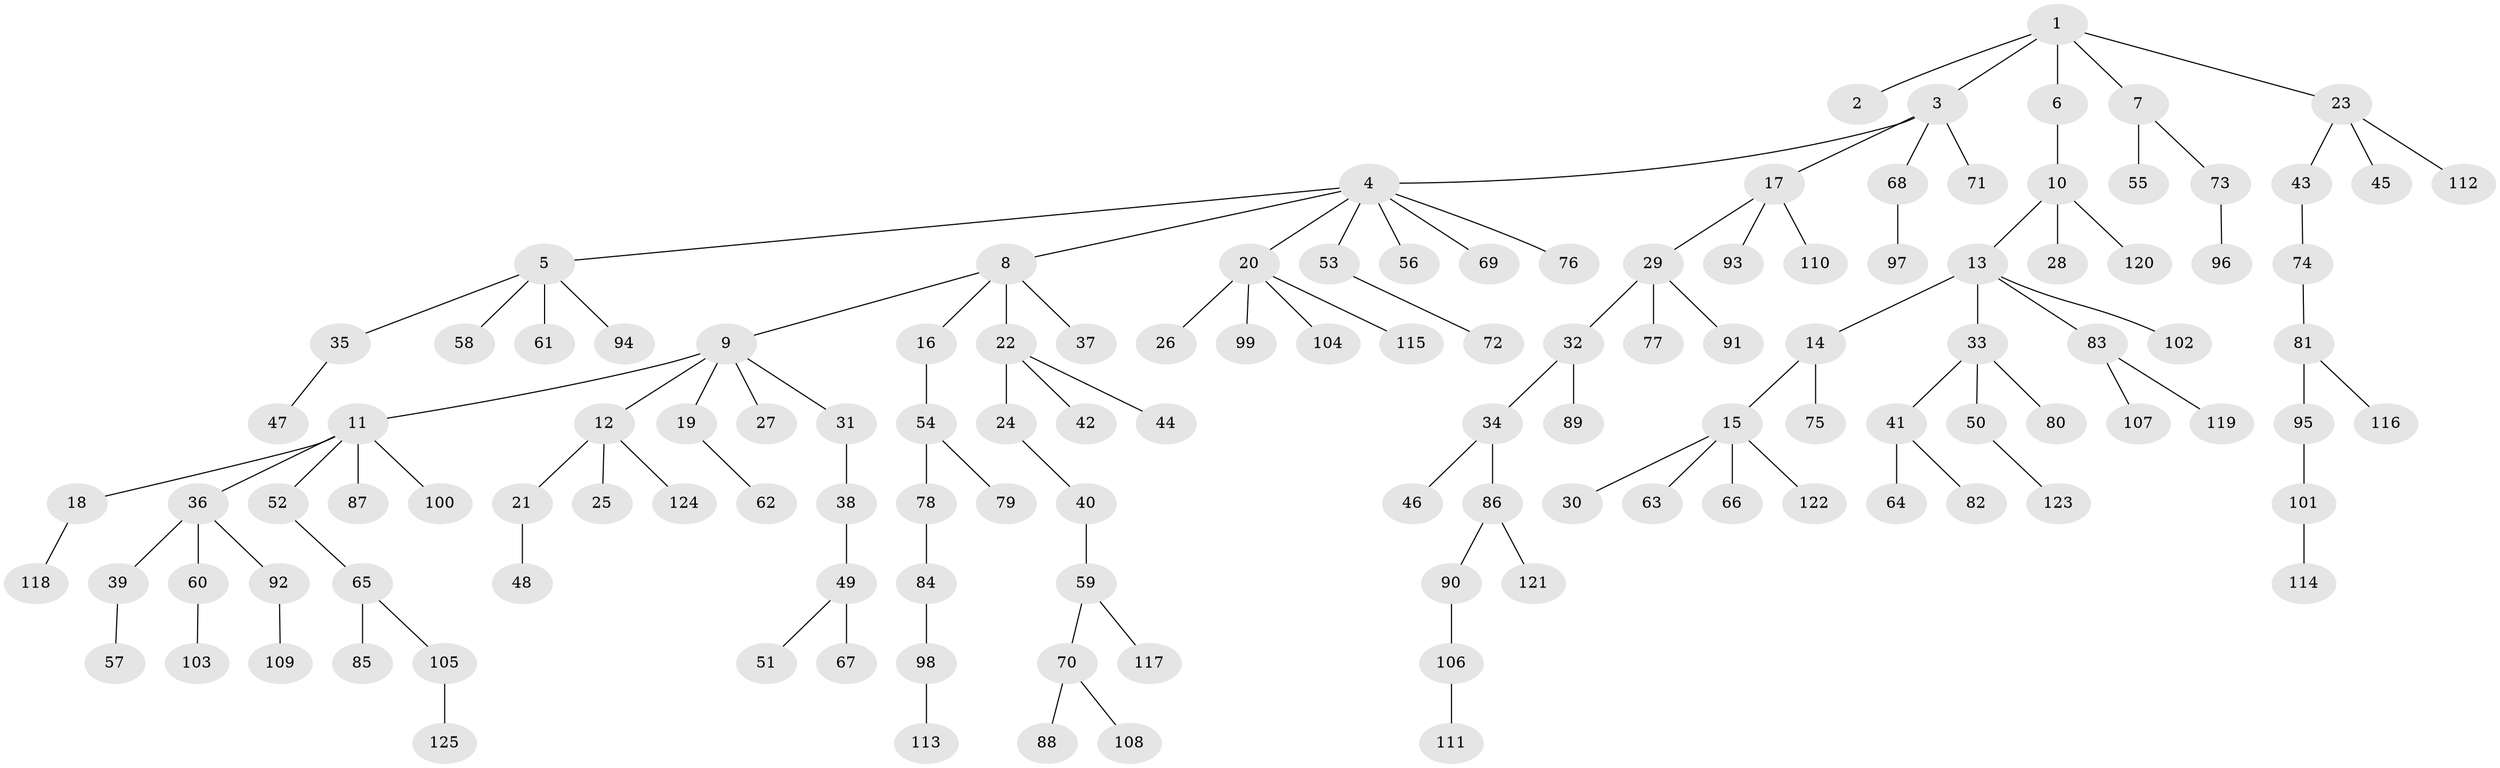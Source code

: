 // coarse degree distribution, {5: 0.033707865168539325, 1: 0.5280898876404494, 11: 0.011235955056179775, 4: 0.033707865168539325, 2: 0.2696629213483146, 7: 0.011235955056179775, 6: 0.02247191011235955, 3: 0.0898876404494382}
// Generated by graph-tools (version 1.1) at 2025/42/03/06/25 10:42:04]
// undirected, 125 vertices, 124 edges
graph export_dot {
graph [start="1"]
  node [color=gray90,style=filled];
  1;
  2;
  3;
  4;
  5;
  6;
  7;
  8;
  9;
  10;
  11;
  12;
  13;
  14;
  15;
  16;
  17;
  18;
  19;
  20;
  21;
  22;
  23;
  24;
  25;
  26;
  27;
  28;
  29;
  30;
  31;
  32;
  33;
  34;
  35;
  36;
  37;
  38;
  39;
  40;
  41;
  42;
  43;
  44;
  45;
  46;
  47;
  48;
  49;
  50;
  51;
  52;
  53;
  54;
  55;
  56;
  57;
  58;
  59;
  60;
  61;
  62;
  63;
  64;
  65;
  66;
  67;
  68;
  69;
  70;
  71;
  72;
  73;
  74;
  75;
  76;
  77;
  78;
  79;
  80;
  81;
  82;
  83;
  84;
  85;
  86;
  87;
  88;
  89;
  90;
  91;
  92;
  93;
  94;
  95;
  96;
  97;
  98;
  99;
  100;
  101;
  102;
  103;
  104;
  105;
  106;
  107;
  108;
  109;
  110;
  111;
  112;
  113;
  114;
  115;
  116;
  117;
  118;
  119;
  120;
  121;
  122;
  123;
  124;
  125;
  1 -- 2;
  1 -- 3;
  1 -- 6;
  1 -- 7;
  1 -- 23;
  3 -- 4;
  3 -- 17;
  3 -- 68;
  3 -- 71;
  4 -- 5;
  4 -- 8;
  4 -- 20;
  4 -- 53;
  4 -- 56;
  4 -- 69;
  4 -- 76;
  5 -- 35;
  5 -- 58;
  5 -- 61;
  5 -- 94;
  6 -- 10;
  7 -- 55;
  7 -- 73;
  8 -- 9;
  8 -- 16;
  8 -- 22;
  8 -- 37;
  9 -- 11;
  9 -- 12;
  9 -- 19;
  9 -- 27;
  9 -- 31;
  10 -- 13;
  10 -- 28;
  10 -- 120;
  11 -- 18;
  11 -- 36;
  11 -- 52;
  11 -- 87;
  11 -- 100;
  12 -- 21;
  12 -- 25;
  12 -- 124;
  13 -- 14;
  13 -- 33;
  13 -- 83;
  13 -- 102;
  14 -- 15;
  14 -- 75;
  15 -- 30;
  15 -- 63;
  15 -- 66;
  15 -- 122;
  16 -- 54;
  17 -- 29;
  17 -- 93;
  17 -- 110;
  18 -- 118;
  19 -- 62;
  20 -- 26;
  20 -- 99;
  20 -- 104;
  20 -- 115;
  21 -- 48;
  22 -- 24;
  22 -- 42;
  22 -- 44;
  23 -- 43;
  23 -- 45;
  23 -- 112;
  24 -- 40;
  29 -- 32;
  29 -- 77;
  29 -- 91;
  31 -- 38;
  32 -- 34;
  32 -- 89;
  33 -- 41;
  33 -- 50;
  33 -- 80;
  34 -- 46;
  34 -- 86;
  35 -- 47;
  36 -- 39;
  36 -- 60;
  36 -- 92;
  38 -- 49;
  39 -- 57;
  40 -- 59;
  41 -- 64;
  41 -- 82;
  43 -- 74;
  49 -- 51;
  49 -- 67;
  50 -- 123;
  52 -- 65;
  53 -- 72;
  54 -- 78;
  54 -- 79;
  59 -- 70;
  59 -- 117;
  60 -- 103;
  65 -- 85;
  65 -- 105;
  68 -- 97;
  70 -- 88;
  70 -- 108;
  73 -- 96;
  74 -- 81;
  78 -- 84;
  81 -- 95;
  81 -- 116;
  83 -- 107;
  83 -- 119;
  84 -- 98;
  86 -- 90;
  86 -- 121;
  90 -- 106;
  92 -- 109;
  95 -- 101;
  98 -- 113;
  101 -- 114;
  105 -- 125;
  106 -- 111;
}
